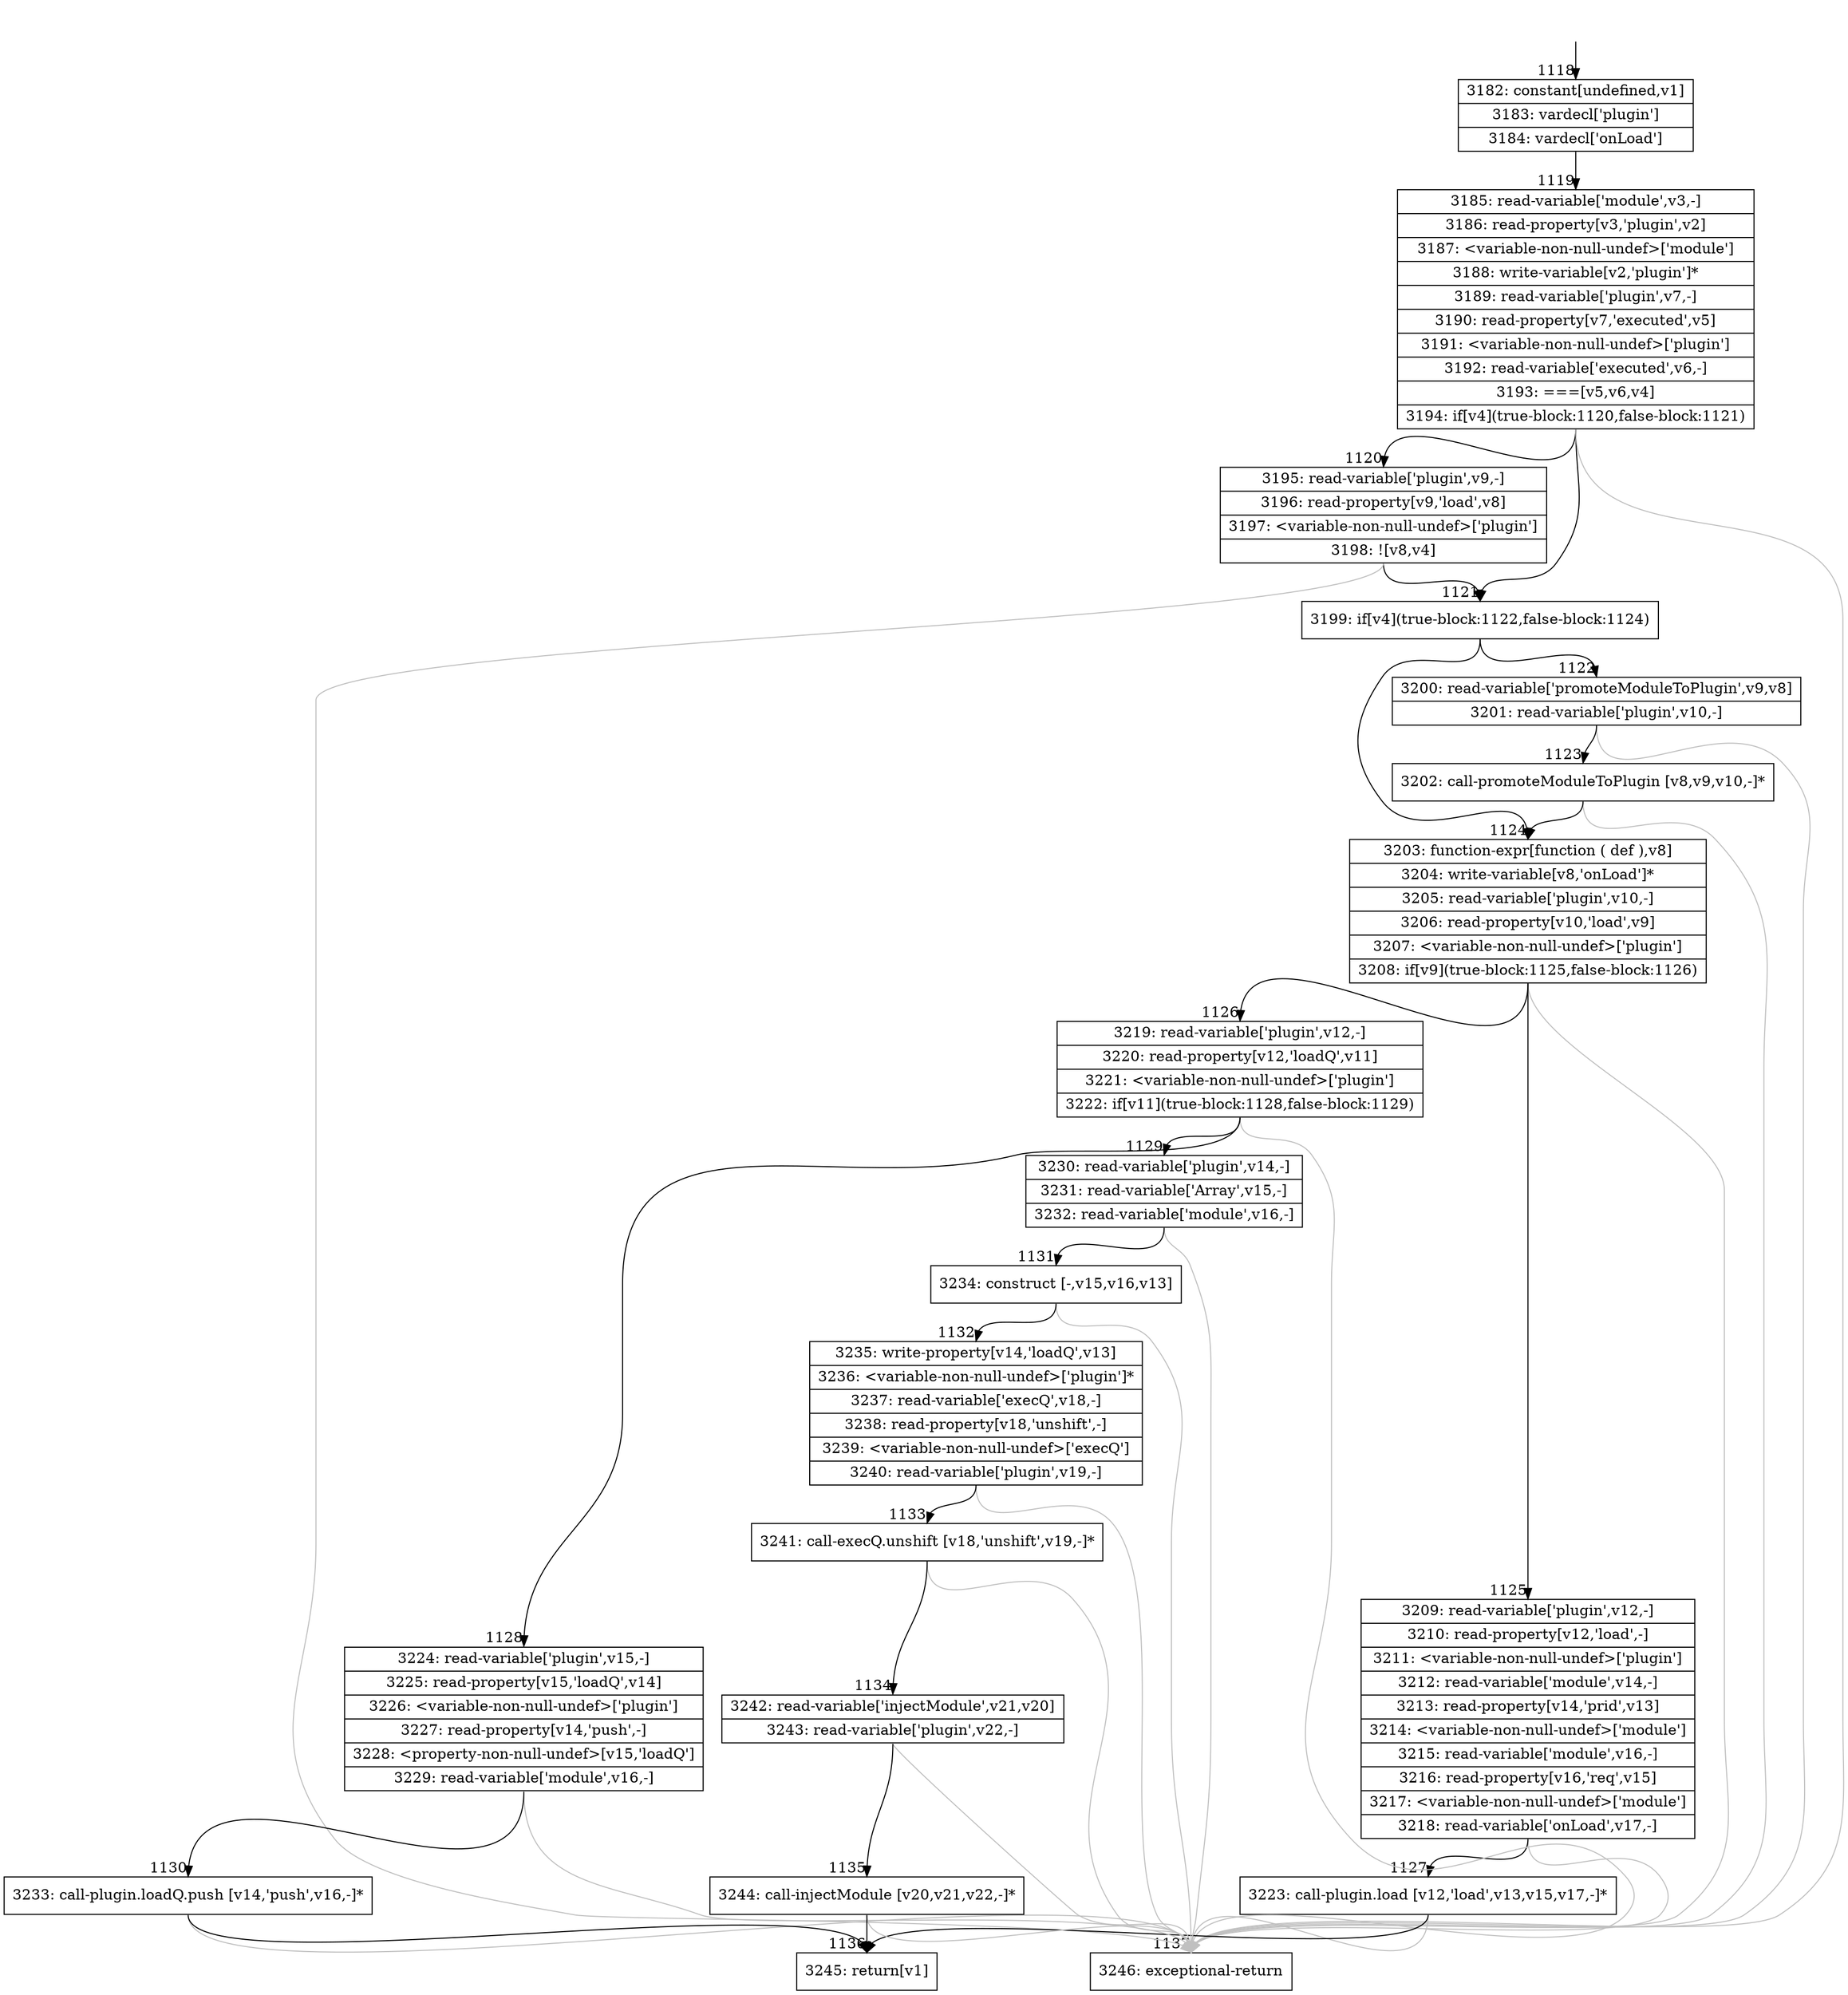 digraph {
rankdir="TD"
BB_entry79[shape=none,label=""];
BB_entry79 -> BB1118 [tailport=s, headport=n, headlabel="    1118"]
BB1118 [shape=record label="{3182: constant[undefined,v1]|3183: vardecl['plugin']|3184: vardecl['onLoad']}" ] 
BB1118 -> BB1119 [tailport=s, headport=n, headlabel="      1119"]
BB1119 [shape=record label="{3185: read-variable['module',v3,-]|3186: read-property[v3,'plugin',v2]|3187: \<variable-non-null-undef\>['module']|3188: write-variable[v2,'plugin']*|3189: read-variable['plugin',v7,-]|3190: read-property[v7,'executed',v5]|3191: \<variable-non-null-undef\>['plugin']|3192: read-variable['executed',v6,-]|3193: ===[v5,v6,v4]|3194: if[v4](true-block:1120,false-block:1121)}" ] 
BB1119 -> BB1121 [tailport=s, headport=n, headlabel="      1121"]
BB1119 -> BB1120 [tailport=s, headport=n, headlabel="      1120"]
BB1119 -> BB1137 [tailport=s, headport=n, color=gray, headlabel="      1137"]
BB1120 [shape=record label="{3195: read-variable['plugin',v9,-]|3196: read-property[v9,'load',v8]|3197: \<variable-non-null-undef\>['plugin']|3198: ![v8,v4]}" ] 
BB1120 -> BB1121 [tailport=s, headport=n]
BB1120 -> BB1137 [tailport=s, headport=n, color=gray]
BB1121 [shape=record label="{3199: if[v4](true-block:1122,false-block:1124)}" ] 
BB1121 -> BB1122 [tailport=s, headport=n, headlabel="      1122"]
BB1121 -> BB1124 [tailport=s, headport=n, headlabel="      1124"]
BB1122 [shape=record label="{3200: read-variable['promoteModuleToPlugin',v9,v8]|3201: read-variable['plugin',v10,-]}" ] 
BB1122 -> BB1123 [tailport=s, headport=n, headlabel="      1123"]
BB1122 -> BB1137 [tailport=s, headport=n, color=gray]
BB1123 [shape=record label="{3202: call-promoteModuleToPlugin [v8,v9,v10,-]*}" ] 
BB1123 -> BB1124 [tailport=s, headport=n]
BB1123 -> BB1137 [tailport=s, headport=n, color=gray]
BB1124 [shape=record label="{3203: function-expr[function ( def ),v8]|3204: write-variable[v8,'onLoad']*|3205: read-variable['plugin',v10,-]|3206: read-property[v10,'load',v9]|3207: \<variable-non-null-undef\>['plugin']|3208: if[v9](true-block:1125,false-block:1126)}" ] 
BB1124 -> BB1125 [tailport=s, headport=n, headlabel="      1125"]
BB1124 -> BB1126 [tailport=s, headport=n, headlabel="      1126"]
BB1124 -> BB1137 [tailport=s, headport=n, color=gray]
BB1125 [shape=record label="{3209: read-variable['plugin',v12,-]|3210: read-property[v12,'load',-]|3211: \<variable-non-null-undef\>['plugin']|3212: read-variable['module',v14,-]|3213: read-property[v14,'prid',v13]|3214: \<variable-non-null-undef\>['module']|3215: read-variable['module',v16,-]|3216: read-property[v16,'req',v15]|3217: \<variable-non-null-undef\>['module']|3218: read-variable['onLoad',v17,-]}" ] 
BB1125 -> BB1127 [tailport=s, headport=n, headlabel="      1127"]
BB1125 -> BB1137 [tailport=s, headport=n, color=gray]
BB1126 [shape=record label="{3219: read-variable['plugin',v12,-]|3220: read-property[v12,'loadQ',v11]|3221: \<variable-non-null-undef\>['plugin']|3222: if[v11](true-block:1128,false-block:1129)}" ] 
BB1126 -> BB1128 [tailport=s, headport=n, headlabel="      1128"]
BB1126 -> BB1129 [tailport=s, headport=n, headlabel="      1129"]
BB1126 -> BB1137 [tailport=s, headport=n, color=gray]
BB1127 [shape=record label="{3223: call-plugin.load [v12,'load',v13,v15,v17,-]*}" ] 
BB1127 -> BB1136 [tailport=s, headport=n, headlabel="      1136"]
BB1127 -> BB1137 [tailport=s, headport=n, color=gray]
BB1128 [shape=record label="{3224: read-variable['plugin',v15,-]|3225: read-property[v15,'loadQ',v14]|3226: \<variable-non-null-undef\>['plugin']|3227: read-property[v14,'push',-]|3228: \<property-non-null-undef\>[v15,'loadQ']|3229: read-variable['module',v16,-]}" ] 
BB1128 -> BB1130 [tailport=s, headport=n, headlabel="      1130"]
BB1128 -> BB1137 [tailport=s, headport=n, color=gray]
BB1129 [shape=record label="{3230: read-variable['plugin',v14,-]|3231: read-variable['Array',v15,-]|3232: read-variable['module',v16,-]}" ] 
BB1129 -> BB1131 [tailport=s, headport=n, headlabel="      1131"]
BB1129 -> BB1137 [tailport=s, headport=n, color=gray]
BB1130 [shape=record label="{3233: call-plugin.loadQ.push [v14,'push',v16,-]*}" ] 
BB1130 -> BB1136 [tailport=s, headport=n]
BB1130 -> BB1137 [tailport=s, headport=n, color=gray]
BB1131 [shape=record label="{3234: construct [-,v15,v16,v13]}" ] 
BB1131 -> BB1132 [tailport=s, headport=n, headlabel="      1132"]
BB1131 -> BB1137 [tailport=s, headport=n, color=gray]
BB1132 [shape=record label="{3235: write-property[v14,'loadQ',v13]|3236: \<variable-non-null-undef\>['plugin']*|3237: read-variable['execQ',v18,-]|3238: read-property[v18,'unshift',-]|3239: \<variable-non-null-undef\>['execQ']|3240: read-variable['plugin',v19,-]}" ] 
BB1132 -> BB1133 [tailport=s, headport=n, headlabel="      1133"]
BB1132 -> BB1137 [tailport=s, headport=n, color=gray]
BB1133 [shape=record label="{3241: call-execQ.unshift [v18,'unshift',v19,-]*}" ] 
BB1133 -> BB1134 [tailport=s, headport=n, headlabel="      1134"]
BB1133 -> BB1137 [tailport=s, headport=n, color=gray]
BB1134 [shape=record label="{3242: read-variable['injectModule',v21,v20]|3243: read-variable['plugin',v22,-]}" ] 
BB1134 -> BB1135 [tailport=s, headport=n, headlabel="      1135"]
BB1134 -> BB1137 [tailport=s, headport=n, color=gray]
BB1135 [shape=record label="{3244: call-injectModule [v20,v21,v22,-]*}" ] 
BB1135 -> BB1136 [tailport=s, headport=n]
BB1135 -> BB1137 [tailport=s, headport=n, color=gray]
BB1136 [shape=record label="{3245: return[v1]}" ] 
BB1137 [shape=record label="{3246: exceptional-return}" ] 
//#$~ 1374
}
